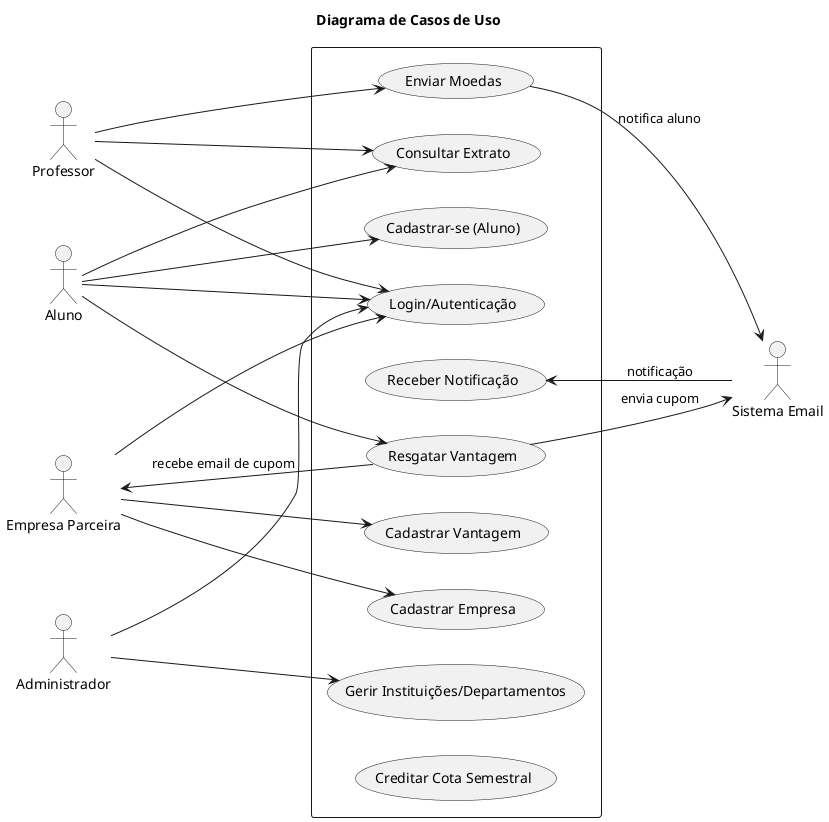 @startuml
title Diagrama de Casos de Uso

left to right direction
actor "Aluno" as Aluno
actor "Professor" as Professor
actor "Empresa Parceira" as Empresa
actor "Administrador" as Admin
actor "Sistema Email" as Email

rectangle  {
  usecase "Cadastrar-se (Aluno)" as UC1
  usecase "Login/Autenticação" as UC2
  usecase "Consultar Extrato" as UC3A
  usecase "Enviar Moedas" as UC4
  usecase "Receber Notificação" as UC5
  usecase "Cadastrar Empresa" as UC6
  usecase "Cadastrar Vantagem" as UC7
  usecase "Resgatar Vantagem" as UC8
  usecase "Gerir Instituições/Departamentos" as UC9
  usecase "Creditar Cota Semestral" as UC10
}

Aluno --> UC1
Aluno --> UC2
Aluno --> UC3A
Aluno --> UC8
UC8 --> Email : envia cupom
UC5 <-- Email : notificação

Professor --> UC2
Professor --> UC3A
Professor --> UC4
UC4 --> Email : notifica aluno

Empresa --> UC2
Empresa --> UC6
Empresa --> UC7
Empresa <-- UC8 : recebe email de cupom

Admin --> UC2
Admin --> UC9

@enduml
